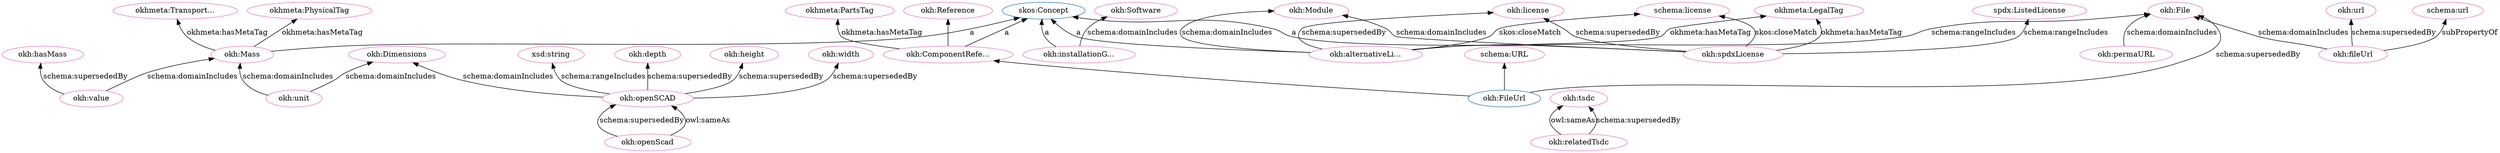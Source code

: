 digraph G {
  rankdir=BT
  node[height=.3]
"http://w3id.org/oseg/ont/okh#Software" [fillcolor="#1f77b4" color="#1f77b4" label="okh:Software"]
"http://w3id.org/oseg/ont/okh#Reference" [fillcolor="#1f77b4" color="#1f77b4" label="okh:Reference"]
"http://w3id.org/oseg/ont/okh#Mass" [fillcolor="#1f77b4" color="#1f77b4" label="okh:Mass"]
"http://w3id.org/oseg/ont/okh#File" [fillcolor="#1f77b4" color="#1f77b4" label="okh:File"]
"http://w3id.org/oseg/ont/okh#ComponentReference" [fillcolor="#1f77b4" color="#1f77b4" label="okh:ComponentRefe..."]
"http://w3id.org/oseg/ont/okh#Module" [fillcolor="#1f77b4" color="#1f77b4" label="okh:Module"]
"http://w3id.org/oseg/ont/okh#Dimensions" [fillcolor="#1f77b4" color="#1f77b4" label="okh:Dimensions"]
"http://spdx.org/rdf/terms#ListedLicense" [fillcolor="#1f77b4" color="#1f77b4" label="spdx:ListedLicense"]
"http://w3id.org/oseg/ont/okh#FileUrl" [fillcolor="#1f77b4" color="#1f77b4" label="okh:FileUrl"]
"http://www.w3.org/2004/02/skos/core#Concept" [fillcolor="#1f77b4" color="#1f77b4" label="skos:Concept"]
"http://schema.org/URL" [fillcolor="#1f77b4" color="#1f77b4" label="schema:URL"]
"http://www.w3.org/2001/XMLSchema#string" [fillcolor="#1f77b4" color="#1f77b4" label="xsd:string"]
"http://w3id.org/oseg/ont/okh#Software" [fillcolor="#e377c2" color="#e377c2" label="okh:Software"]
"http://www.w3.org/2001/XMLSchema#string" [fillcolor="#e377c2" color="#e377c2" label="xsd:string"]
"http://w3id.org/oseg/ont/okhmetaTransportationTag" [fillcolor="#e377c2" color="#e377c2" label="okhmeta:Transport..."]
"http://w3id.org/oseg/ont/okhmetaPhysicalTag" [fillcolor="#e377c2" color="#e377c2" label="okhmeta:PhysicalTag"]
"http://w3id.org/oseg/ont/okh#unit" [fillcolor="#e377c2" color="#e377c2" label="okh:unit"]
"http://w3id.org/oseg/ont/okh#tsdc" [fillcolor="#e377c2" color="#e377c2" label="okh:tsdc"]
"http://w3id.org/oseg/ont/okh#Mass" [fillcolor="#e377c2" color="#e377c2" label="okh:Mass"]
"http://w3id.org/oseg/ont/okh#Module" [fillcolor="#e377c2" color="#e377c2" label="okh:Module"]
"http://w3id.org/oseg/ont/okh#spdxLicense" [fillcolor="#e377c2" color="#e377c2" label="okh:spdxLicense"]
"http://spdx.org/rdf/terms#ListedLicense" [fillcolor="#e377c2" color="#e377c2" label="spdx:ListedLicense"]
"http://w3id.org/oseg/ont/okh#installationGuide" [fillcolor="#e377c2" color="#e377c2" label="okh:installationG..."]
"http://w3id.org/oseg/ont/okh#url" [fillcolor="#e377c2" color="#e377c2" label="okh:url"]
"http://w3id.org/oseg/ont/okh#hasMass" [fillcolor="#e377c2" color="#e377c2" label="okh:hasMass"]
"http://w3id.org/oseg/ont/okh#File" [fillcolor="#e377c2" color="#e377c2" label="okh:File"]
"http://w3id.org/oseg/ont/okh#openSCAD" [fillcolor="#e377c2" color="#e377c2" label="okh:openSCAD"]
"http://w3id.org/oseg/ont/okh#Reference" [fillcolor="#e377c2" color="#e377c2" label="okh:Reference"]
"http://schema.org/URL" [fillcolor="#e377c2" color="#e377c2" label="schema:URL"]
"http://w3id.org/oseg/ont/okhmetaPartsTag" [fillcolor="#e377c2" color="#e377c2" label="okhmeta:PartsTag"]
"http://w3id.org/oseg/ont/okh#license" [fillcolor="#e377c2" color="#e377c2" label="okh:license"]
"http://w3id.org/oseg/ont/okh#Dimensions" [fillcolor="#e377c2" color="#e377c2" label="okh:Dimensions"]
"http://w3id.org/oseg/ont/okh#alternativeLicense" [fillcolor="#e377c2" color="#e377c2" label="okh:alternativeLi..."]
"http://w3id.org/oseg/ont/okh#fileUrl" [fillcolor="#e377c2" color="#e377c2" label="okh:fileUrl"]
"http://w3id.org/oseg/ont/okh#ComponentReference" [fillcolor="#e377c2" color="#e377c2" label="okh:ComponentRefe..."]
"http://w3id.org/oseg/ont/okh#depth" [fillcolor="#e377c2" color="#e377c2" label="okh:depth"]
"http://w3id.org/oseg/ont/okh#permaURL" [fillcolor="#e377c2" color="#e377c2" label="okh:permaURL"]
"http://w3id.org/oseg/ont/okhmetaLegalTag" [fillcolor="#e377c2" color="#e377c2" label="okhmeta:LegalTag"]
"http://w3id.org/oseg/ont/okh#height" [fillcolor="#e377c2" color="#e377c2" label="okh:height"]
"http://w3id.org/oseg/ont/okh#value" [fillcolor="#e377c2" color="#e377c2" label="okh:value"]
"http://w3id.org/oseg/ont/okh#openScad" [fillcolor="#e377c2" color="#e377c2" label="okh:openScad"]
"http://schema.org/license" [fillcolor="#e377c2" color="#e377c2" label="schema:license"]
"http://w3id.org/oseg/ont/okh#width" [fillcolor="#e377c2" color="#e377c2" label="okh:width"]
"http://schema.org/url" [fillcolor="#e377c2" color="#e377c2" label="schema:url"]
"http://w3id.org/oseg/ont/okh#relatedTsdc" [fillcolor="#e377c2" color="#e377c2" label="okh:relatedTsdc"]
  "http://w3id.org/oseg/ont/okh#installationGuide" -> "http://w3id.org/oseg/ont/okh#Software" [label="schema:domainIncludes"]
  "http://w3id.org/oseg/ont/okh#Mass" -> "http://w3id.org/oseg/ont/okhmetaPhysicalTag" [label="okhmeta:hasMetaTag"]
  "http://w3id.org/oseg/ont/okh#spdxLicense" -> "http://w3id.org/oseg/ont/okh#Module" [label="schema:domainIncludes"]
  "http://w3id.org/oseg/ont/okh#spdxLicense" -> "http://spdx.org/rdf/terms#ListedLicense" [label="schema:rangeIncludes"]
  "http://w3id.org/oseg/ont/okh#installationGuide" -> "http://www.w3.org/2004/02/skos/core#Concept" [label="a"]
  "http://w3id.org/oseg/ont/okh#value" -> "http://w3id.org/oseg/ont/okh#hasMass" [label="schema:supersededBy"]
  "http://w3id.org/oseg/ont/okh#openScad" -> "http://w3id.org/oseg/ont/okh#openSCAD" [label="schema:supersededBy"]
  "http://w3id.org/oseg/ont/okh#ComponentReference" -> "http://w3id.org/oseg/ont/okh#Reference" [label=""]
  "http://w3id.org/oseg/ont/okh#FileUrl" -> "http://schema.org/URL" [label=""]
  "http://w3id.org/oseg/ont/okh#ComponentReference" -> "http://w3id.org/oseg/ont/okhmetaPartsTag" [label="okhmeta:hasMetaTag"]
  "http://w3id.org/oseg/ont/okh#spdxLicense" -> "http://w3id.org/oseg/ont/okh#license" [label="schema:supersededBy"]
  "http://w3id.org/oseg/ont/okh#FileUrl" -> "http://w3id.org/oseg/ont/okh#File" [label="schema:supersededBy"]
  "http://w3id.org/oseg/ont/okh#unit" -> "http://w3id.org/oseg/ont/okh#Dimensions" [label="schema:domainIncludes"]
  "http://w3id.org/oseg/ont/okh#ComponentReference" -> "http://www.w3.org/2004/02/skos/core#Concept" [label="a"]
  "http://w3id.org/oseg/ont/okh#openSCAD" -> "http://w3id.org/oseg/ont/okh#height" [label="schema:supersededBy"]
  "http://w3id.org/oseg/ont/okh#relatedTsdc" -> "http://w3id.org/oseg/ont/okh#tsdc" [label="owl:sameAs"]
  "http://w3id.org/oseg/ont/okh#openScad" -> "http://w3id.org/oseg/ont/okh#openSCAD" [label="owl:sameAs"]
  "http://w3id.org/oseg/ont/okh#openSCAD" -> "http://w3id.org/oseg/ont/okh#Dimensions" [label="schema:domainIncludes"]
  "http://w3id.org/oseg/ont/okh#alternativeLicense" -> "http://w3id.org/oseg/ont/okhmetaLegalTag" [label="okhmeta:hasMetaTag"]
  "http://w3id.org/oseg/ont/okh#openSCAD" -> "http://www.w3.org/2001/XMLSchema#string" [label="schema:rangeIncludes"]
  "http://w3id.org/oseg/ont/okh#Mass" -> "http://w3id.org/oseg/ont/okhmetaTransportationTag" [label="okhmeta:hasMetaTag"]
  "http://w3id.org/oseg/ont/okh#relatedTsdc" -> "http://w3id.org/oseg/ont/okh#tsdc" [label="schema:supersededBy"]
  "http://w3id.org/oseg/ont/okh#unit" -> "http://w3id.org/oseg/ont/okh#Mass" [label="schema:domainIncludes"]
  "http://w3id.org/oseg/ont/okh#fileUrl" -> "http://w3id.org/oseg/ont/okh#url" [label="schema:supersededBy"]
  "http://w3id.org/oseg/ont/okh#alternativeLicense" -> "http://w3id.org/oseg/ont/okh#File" [label="schema:rangeIncludes"]
  "http://w3id.org/oseg/ont/okh#Mass" -> "http://www.w3.org/2004/02/skos/core#Concept" [label="a"]
  "http://w3id.org/oseg/ont/okh#value" -> "http://w3id.org/oseg/ont/okh#Mass" [label="schema:domainIncludes"]
  "http://w3id.org/oseg/ont/okh#alternativeLicense" -> "http://www.w3.org/2004/02/skos/core#Concept" [label="a"]
  "http://w3id.org/oseg/ont/okh#openSCAD" -> "http://w3id.org/oseg/ont/okh#depth" [label="schema:supersededBy"]
  "http://w3id.org/oseg/ont/okh#spdxLicense" -> "http://w3id.org/oseg/ont/okhmetaLegalTag" [label="okhmeta:hasMetaTag"]
  "http://w3id.org/oseg/ont/okh#alternativeLicense" -> "http://w3id.org/oseg/ont/okh#Module" [label="schema:domainIncludes"]
  "http://w3id.org/oseg/ont/okh#fileUrl" -> "http://w3id.org/oseg/ont/okh#File" [label="schema:domainIncludes"]
  "http://w3id.org/oseg/ont/okh#FileUrl" -> "http://w3id.org/oseg/ont/okh#ComponentReference" [label=""]
  "http://w3id.org/oseg/ont/okh#permaURL" -> "http://w3id.org/oseg/ont/okh#File" [label="schema:domainIncludes"]
  "http://w3id.org/oseg/ont/okh#alternativeLicense" -> "http://w3id.org/oseg/ont/okh#license" [label="schema:supersededBy"]
  "http://w3id.org/oseg/ont/okh#spdxLicense" -> "http://www.w3.org/2004/02/skos/core#Concept" [label="a"]
  "http://w3id.org/oseg/ont/okh#alternativeLicense" -> "http://schema.org/license" [label="skos:closeMatch"]
  "http://w3id.org/oseg/ont/okh#openSCAD" -> "http://w3id.org/oseg/ont/okh#width" [label="schema:supersededBy"]
  "http://w3id.org/oseg/ont/okh#fileUrl" -> "http://schema.org/url" [label="subPropertyOf"]
  "http://w3id.org/oseg/ont/okh#spdxLicense" -> "http://schema.org/license" [label="skos:closeMatch"]
}
